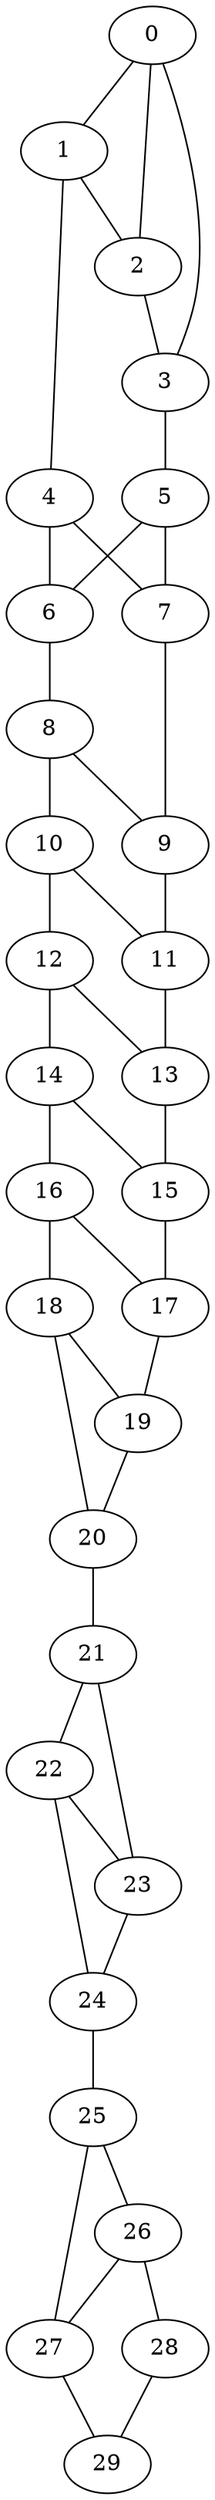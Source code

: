 graph G {
  "0";
  "1";
  "2";
  "3";
  "4";
  "5";
  "6";
  "7";
  "8";
  "9";
  "10";
  "11";
  "12";
  "13";
  "14";
  "15";
  "16";
  "17";
  "18";
  "19";
  "20";
  "21";
  "22";
  "23";
  "24";
  "25";
  "26";
  "27";
  "28";
  "29";
    "18" -- "20";
    "26" -- "27";
    "4" -- "6";
    "12" -- "13";
    "21" -- "22";
    "5" -- "7";
    "14" -- "16";
    "22" -- "23";
    "0" -- "2";
    "8" -- "9";
    "9" -- "11";
    "10" -- "12";
    "25" -- "26";
    "6" -- "8";
    "15" -- "17";
    "18" -- "19";
    "5" -- "6";
    "14" -- "15";
    "23" -- "24";
    "0" -- "1";
    "1" -- "2";
    "10" -- "11";
    "11" -- "13";
    "19" -- "20";
    "28" -- "29";
    "7" -- "9";
    "24" -- "25";
    "16" -- "18";
    "25" -- "27";
    "26" -- "28";
    "4" -- "7";
    "3" -- "5";
    "12" -- "14";
    "20" -- "21";
    "21" -- "23";
    "22" -- "24";
    "0" -- "3";
    "8" -- "10";
    "17" -- "19";
    "1" -- "4";
    "2" -- "3";
    "27" -- "29";
    "13" -- "15";
    "16" -- "17";
}
